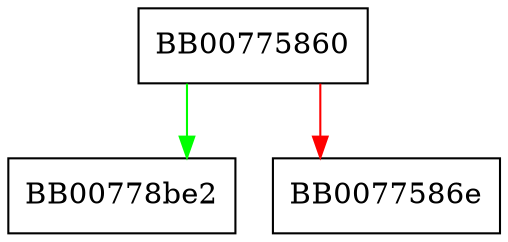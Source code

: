 digraph ossl_param_find_pidx {
  node [shape="box"];
  graph [splines=ortho];
  BB00775860 -> BB00778be2 [color="green"];
  BB00775860 -> BB0077586e [color="red"];
}